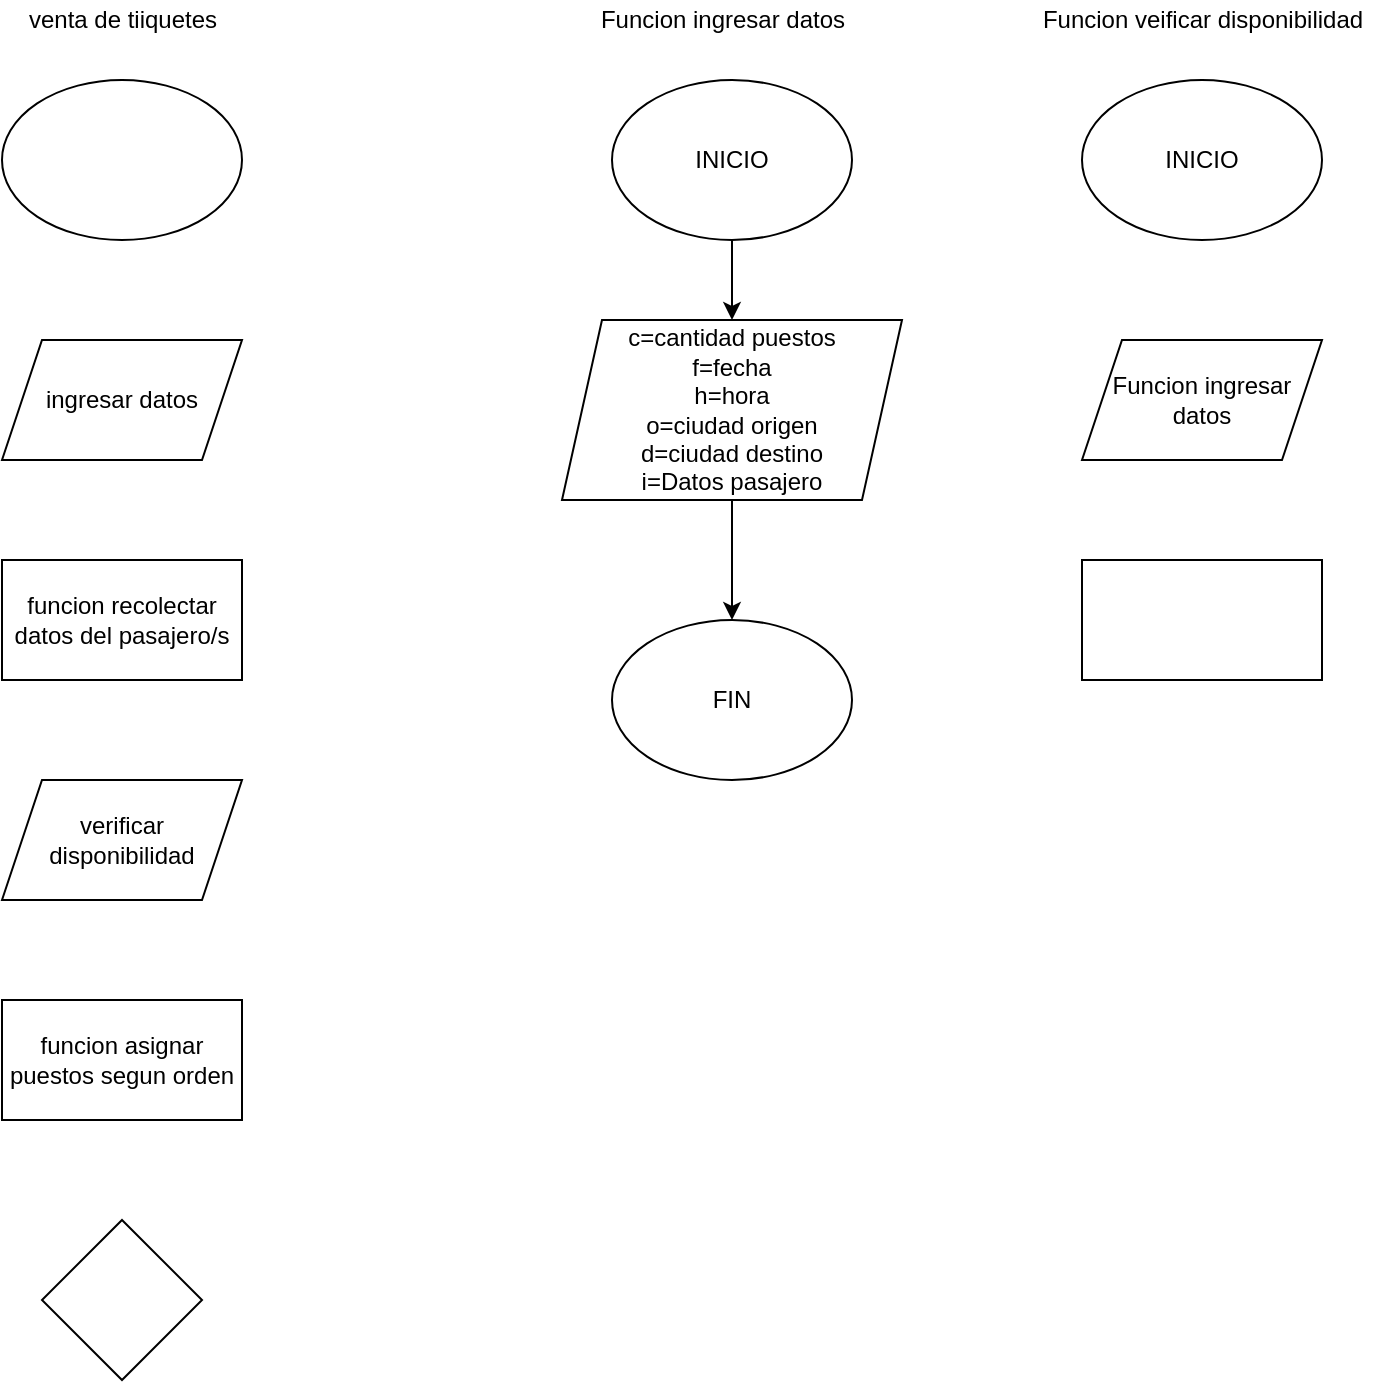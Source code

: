 <mxfile version="14.8.6" type="github">
  <diagram id="CgsmYzYnnFOA1xmTcont" name="Page-1">
    <mxGraphModel dx="922" dy="826" grid="1" gridSize="10" guides="1" tooltips="1" connect="1" arrows="1" fold="1" page="1" pageScale="1" pageWidth="850" pageHeight="1100" math="0" shadow="0">
      <root>
        <mxCell id="0" />
        <mxCell id="1" parent="0" />
        <mxCell id="9xojz7Cz1jGJyBmqeOAa-1" value="" style="ellipse;whiteSpace=wrap;html=1;" vertex="1" parent="1">
          <mxGeometry x="60" y="80" width="120" height="80" as="geometry" />
        </mxCell>
        <mxCell id="9xojz7Cz1jGJyBmqeOAa-2" value="ingresar datos" style="shape=parallelogram;perimeter=parallelogramPerimeter;whiteSpace=wrap;html=1;fixedSize=1;" vertex="1" parent="1">
          <mxGeometry x="60" y="210" width="120" height="60" as="geometry" />
        </mxCell>
        <mxCell id="9xojz7Cz1jGJyBmqeOAa-4" value="funcion recolectar datos del pasajero/s" style="rounded=0;whiteSpace=wrap;html=1;" vertex="1" parent="1">
          <mxGeometry x="60" y="320" width="120" height="60" as="geometry" />
        </mxCell>
        <mxCell id="9xojz7Cz1jGJyBmqeOAa-5" value="&lt;span&gt;funcion asignar puestos segun orden&lt;/span&gt;" style="rounded=0;whiteSpace=wrap;html=1;" vertex="1" parent="1">
          <mxGeometry x="60" y="540" width="120" height="60" as="geometry" />
        </mxCell>
        <mxCell id="9xojz7Cz1jGJyBmqeOAa-7" value="verificar disponibilidad" style="shape=parallelogram;perimeter=parallelogramPerimeter;whiteSpace=wrap;html=1;fixedSize=1;" vertex="1" parent="1">
          <mxGeometry x="60" y="430" width="120" height="60" as="geometry" />
        </mxCell>
        <mxCell id="9xojz7Cz1jGJyBmqeOAa-8" value="" style="rhombus;whiteSpace=wrap;html=1;" vertex="1" parent="1">
          <mxGeometry x="80" y="650" width="80" height="80" as="geometry" />
        </mxCell>
        <mxCell id="9xojz7Cz1jGJyBmqeOAa-17" value="" style="edgeStyle=orthogonalEdgeStyle;rounded=0;orthogonalLoop=1;jettySize=auto;html=1;" edge="1" parent="1" source="9xojz7Cz1jGJyBmqeOAa-9" target="9xojz7Cz1jGJyBmqeOAa-14">
          <mxGeometry relative="1" as="geometry" />
        </mxCell>
        <mxCell id="9xojz7Cz1jGJyBmqeOAa-9" value="INICIO" style="ellipse;whiteSpace=wrap;html=1;" vertex="1" parent="1">
          <mxGeometry x="365" y="80" width="120" height="80" as="geometry" />
        </mxCell>
        <mxCell id="9xojz7Cz1jGJyBmqeOAa-10" value="&lt;span&gt;venta de tiiquetes&lt;/span&gt;" style="text;html=1;align=center;verticalAlign=middle;resizable=0;points=[];autosize=1;strokeColor=none;" vertex="1" parent="1">
          <mxGeometry x="65" y="40" width="110" height="20" as="geometry" />
        </mxCell>
        <mxCell id="9xojz7Cz1jGJyBmqeOAa-13" value="Funcion ingresar datos" style="text;html=1;align=center;verticalAlign=middle;resizable=0;points=[];autosize=1;strokeColor=none;" vertex="1" parent="1">
          <mxGeometry x="350" y="40" width="140" height="20" as="geometry" />
        </mxCell>
        <mxCell id="9xojz7Cz1jGJyBmqeOAa-23" value="" style="edgeStyle=orthogonalEdgeStyle;rounded=0;orthogonalLoop=1;jettySize=auto;html=1;" edge="1" parent="1" source="9xojz7Cz1jGJyBmqeOAa-14" target="9xojz7Cz1jGJyBmqeOAa-16">
          <mxGeometry relative="1" as="geometry" />
        </mxCell>
        <mxCell id="9xojz7Cz1jGJyBmqeOAa-14" value="&lt;span&gt;c=cantidad puestos&lt;/span&gt;&lt;br&gt;&lt;span&gt;f=fecha&lt;/span&gt;&lt;br&gt;&lt;span&gt;h=hora&lt;/span&gt;&lt;br&gt;&lt;span&gt;o=ciudad origen&lt;/span&gt;&lt;br&gt;&lt;span&gt;d=ciudad destino&lt;/span&gt;&lt;br&gt;&lt;span&gt;i=Datos pasajero&lt;/span&gt;" style="shape=parallelogram;perimeter=parallelogramPerimeter;whiteSpace=wrap;html=1;fixedSize=1;" vertex="1" parent="1">
          <mxGeometry x="340" y="200" width="170" height="90" as="geometry" />
        </mxCell>
        <mxCell id="9xojz7Cz1jGJyBmqeOAa-16" value="FIN" style="ellipse;whiteSpace=wrap;html=1;" vertex="1" parent="1">
          <mxGeometry x="365" y="350" width="120" height="80" as="geometry" />
        </mxCell>
        <mxCell id="9xojz7Cz1jGJyBmqeOAa-20" value="Funcion veificar disponibilidad" style="text;html=1;align=center;verticalAlign=middle;resizable=0;points=[];autosize=1;strokeColor=none;" vertex="1" parent="1">
          <mxGeometry x="570" y="40" width="180" height="20" as="geometry" />
        </mxCell>
        <mxCell id="9xojz7Cz1jGJyBmqeOAa-21" value="INICIO" style="ellipse;whiteSpace=wrap;html=1;" vertex="1" parent="1">
          <mxGeometry x="600" y="80" width="120" height="80" as="geometry" />
        </mxCell>
        <mxCell id="9xojz7Cz1jGJyBmqeOAa-22" value="Funcion ingresar&lt;br&gt;datos" style="shape=parallelogram;perimeter=parallelogramPerimeter;whiteSpace=wrap;html=1;fixedSize=1;" vertex="1" parent="1">
          <mxGeometry x="600" y="210" width="120" height="60" as="geometry" />
        </mxCell>
        <mxCell id="9xojz7Cz1jGJyBmqeOAa-24" value="" style="rounded=0;whiteSpace=wrap;html=1;" vertex="1" parent="1">
          <mxGeometry x="600" y="320" width="120" height="60" as="geometry" />
        </mxCell>
      </root>
    </mxGraphModel>
  </diagram>
</mxfile>
